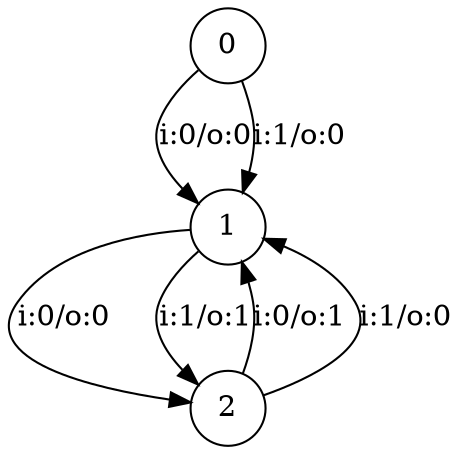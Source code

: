 digraph Finite_State_Machine {
	node [shape=circle]
	0 -> 1 [label="i:0/o:0"]
	0 -> 1 [label="i:1/o:0"]
	1 -> 2 [label="i:0/o:0"]
	1 -> 2 [label="i:1/o:1"]
	2 -> 1 [label="i:0/o:1"]
	2 -> 1 [label="i:1/o:0"]
}
